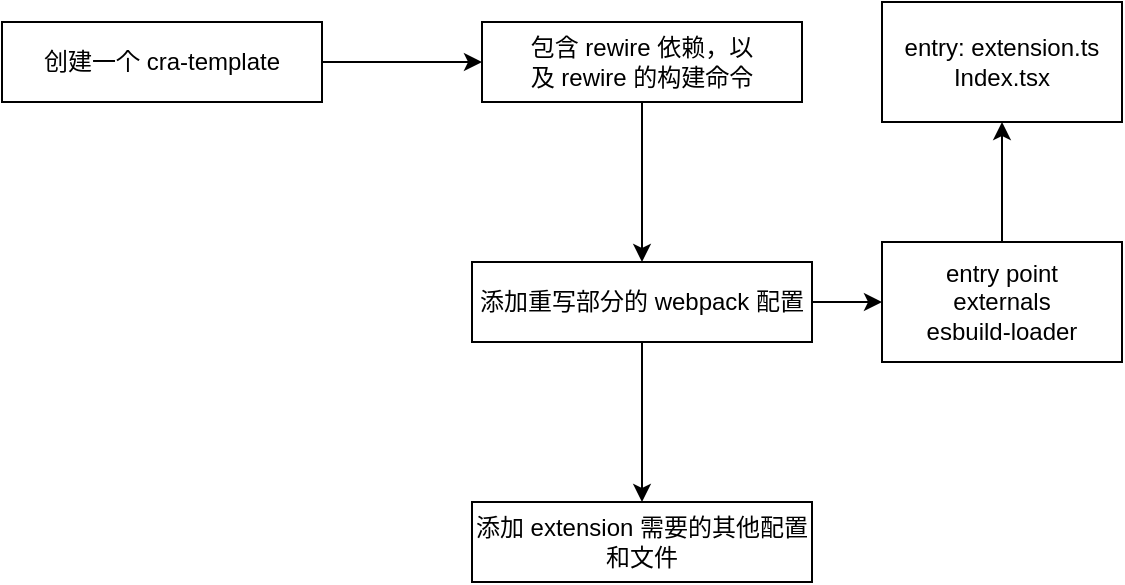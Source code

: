 <mxfile version="14.8.3" type="github">
  <diagram id="prtHgNgQTEPvFCAcTncT" name="Page-1">
    <mxGraphModel dx="1422" dy="833" grid="1" gridSize="10" guides="1" tooltips="1" connect="1" arrows="1" fold="1" page="1" pageScale="1" pageWidth="827" pageHeight="1169" math="0" shadow="0">
      <root>
        <mxCell id="0" />
        <mxCell id="1" parent="0" />
        <mxCell id="-Gta0CSCMfugg82unb2U-4" value="" style="edgeStyle=orthogonalEdgeStyle;rounded=0;orthogonalLoop=1;jettySize=auto;html=1;" edge="1" parent="1" source="-Gta0CSCMfugg82unb2U-1" target="-Gta0CSCMfugg82unb2U-3">
          <mxGeometry relative="1" as="geometry" />
        </mxCell>
        <mxCell id="-Gta0CSCMfugg82unb2U-1" value="创建一个&amp;nbsp;cra-template" style="whiteSpace=wrap;html=1;" vertex="1" parent="1">
          <mxGeometry x="40" y="40" width="160" height="40" as="geometry" />
        </mxCell>
        <mxCell id="-Gta0CSCMfugg82unb2U-6" value="" style="edgeStyle=orthogonalEdgeStyle;rounded=0;orthogonalLoop=1;jettySize=auto;html=1;" edge="1" parent="1" source="-Gta0CSCMfugg82unb2U-3" target="-Gta0CSCMfugg82unb2U-5">
          <mxGeometry relative="1" as="geometry" />
        </mxCell>
        <mxCell id="-Gta0CSCMfugg82unb2U-3" value="包含&amp;nbsp;rewire&amp;nbsp;依赖，以及&amp;nbsp;rewire&amp;nbsp;的构建命令" style="whiteSpace=wrap;html=1;" vertex="1" parent="1">
          <mxGeometry x="280" y="40" width="160" height="40" as="geometry" />
        </mxCell>
        <mxCell id="-Gta0CSCMfugg82unb2U-8" value="" style="edgeStyle=orthogonalEdgeStyle;rounded=0;orthogonalLoop=1;jettySize=auto;html=1;" edge="1" parent="1" source="-Gta0CSCMfugg82unb2U-5" target="-Gta0CSCMfugg82unb2U-7">
          <mxGeometry relative="1" as="geometry" />
        </mxCell>
        <mxCell id="-Gta0CSCMfugg82unb2U-10" value="" style="edgeStyle=orthogonalEdgeStyle;rounded=0;orthogonalLoop=1;jettySize=auto;html=1;" edge="1" parent="1" source="-Gta0CSCMfugg82unb2U-5" target="-Gta0CSCMfugg82unb2U-9">
          <mxGeometry relative="1" as="geometry" />
        </mxCell>
        <mxCell id="-Gta0CSCMfugg82unb2U-5" value="添加重写部分的&amp;nbsp;webpack&amp;nbsp;配置" style="whiteSpace=wrap;html=1;" vertex="1" parent="1">
          <mxGeometry x="275" y="160" width="170" height="40" as="geometry" />
        </mxCell>
        <mxCell id="-Gta0CSCMfugg82unb2U-7" value="添加&amp;nbsp;extension&amp;nbsp;需要的其他配置和文件" style="whiteSpace=wrap;html=1;" vertex="1" parent="1">
          <mxGeometry x="275" y="280" width="170" height="40" as="geometry" />
        </mxCell>
        <mxCell id="-Gta0CSCMfugg82unb2U-12" value="" style="edgeStyle=orthogonalEdgeStyle;rounded=0;orthogonalLoop=1;jettySize=auto;html=1;" edge="1" parent="1" source="-Gta0CSCMfugg82unb2U-9" target="-Gta0CSCMfugg82unb2U-11">
          <mxGeometry relative="1" as="geometry" />
        </mxCell>
        <mxCell id="-Gta0CSCMfugg82unb2U-9" value="entry&amp;nbsp;point&lt;br&gt;externals&lt;br&gt;esbuild-loader" style="whiteSpace=wrap;html=1;" vertex="1" parent="1">
          <mxGeometry x="480" y="150" width="120" height="60" as="geometry" />
        </mxCell>
        <mxCell id="-Gta0CSCMfugg82unb2U-11" value="entry: extension.ts&lt;br&gt;Index.tsx" style="whiteSpace=wrap;html=1;" vertex="1" parent="1">
          <mxGeometry x="480" y="30" width="120" height="60" as="geometry" />
        </mxCell>
      </root>
    </mxGraphModel>
  </diagram>
</mxfile>
